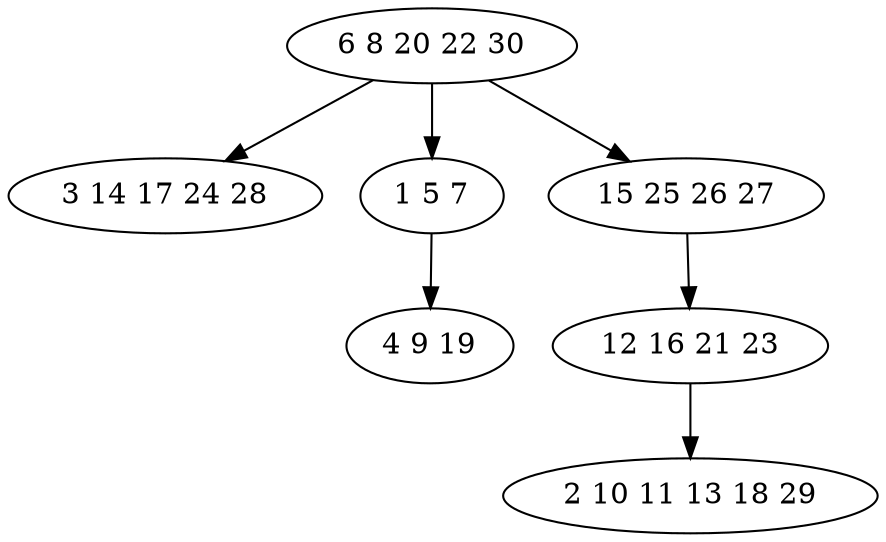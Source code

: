 digraph true_tree {
	"0" -> "1"
	"0" -> "2"
	"2" -> "3"
	"0" -> "4"
	"4" -> "5"
	"5" -> "6"
	"0" [label="6 8 20 22 30"];
	"1" [label="3 14 17 24 28"];
	"2" [label="1 5 7"];
	"3" [label="4 9 19"];
	"4" [label="15 25 26 27"];
	"5" [label="12 16 21 23"];
	"6" [label="2 10 11 13 18 29"];
}
